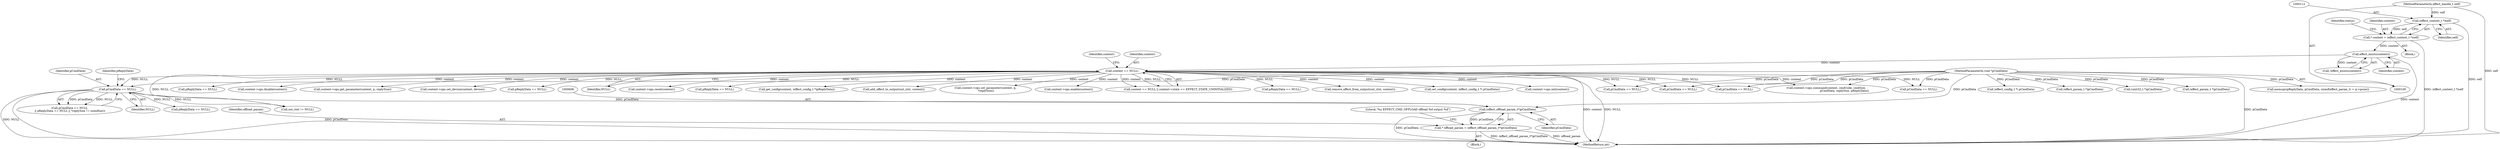 digraph "0_Android_073a80800f341325932c66818ce4302b312909a4@pointer" {
"1000607" [label="(Call,(effect_offload_param_t*)pCmdData)"];
"1000583" [label="(Call,pCmdData == NULL)"];
"1000104" [label="(MethodParameterIn,void *pCmdData)"];
"1000134" [label="(Call,context == NULL)"];
"1000124" [label="(Call,effect_exists(context))"];
"1000109" [label="(Call,* context = (effect_context_t *)self)"];
"1000111" [label="(Call,(effect_context_t *)self)"];
"1000101" [label="(MethodParameterIn,effect_handle_t self)"];
"1000605" [label="(Call,* offload_param = (effect_offload_param_t*)pCmdData)"];
"1000609" [label="(Identifier,pCmdData)"];
"1000154" [label="(Call,pReplyData == NULL)"];
"1000362" [label="(Call,context->ops.disable(context))"];
"1000101" [label="(MethodParameterIn,effect_handle_t self)"];
"1000117" [label="(Identifier,status)"];
"1000457" [label="(Call,context->ops.get_parameter(context, p, replySize))"];
"1000607" [label="(Call,(effect_offload_param_t*)pCmdData)"];
"1000566" [label="(Call,context->ops.set_device(context, device))"];
"1000583" [label="(Call,pCmdData == NULL)"];
"1000110" [label="(Identifier,context)"];
"1000588" [label="(Identifier,pReplyData)"];
"1000688" [label="(Call,context->ops.command(context, cmdCode, cmdSize,\n                                          pCmdData, replySize, pReplyData))"];
"1000123" [label="(Call,!effect_exists(context))"];
"1000273" [label="(Call,pReplyData == NULL)"];
"1000436" [label="(Call,memcpy(pReplyData, pCmdData, sizeof(effect_param_t) + q->psize))"];
"1000136" [label="(Identifier,NULL)"];
"1000466" [label="(Call,pCmdData == NULL)"];
"1000267" [label="(Call,context->ops.reset(context))"];
"1000712" [label="(MethodReturn,int)"];
"1000135" [label="(Identifier,context)"];
"1000325" [label="(Call,pReplyData == NULL)"];
"1000538" [label="(Call,pCmdData == NULL)"];
"1000113" [label="(Identifier,self)"];
"1000192" [label="(Call,pCmdData == NULL)"];
"1000254" [label="(Call,get_config(context, (effect_config_t *)pReplyData))"];
"1000671" [label="(Call,add_effect_to_output(out_ctxt, context))"];
"1000525" [label="(Call,context->ops.set_parameter(context, p,\n *replySize))"];
"1000111" [label="(Call,(effect_context_t *)self)"];
"1000310" [label="(Call,context->ops.enable(context))"];
"1000222" [label="(Call,(effect_config_t *) pCmdData)"];
"1000511" [label="(Call,(effect_param_t *)pCmdData)"];
"1000606" [label="(Identifier,offload_param)"];
"1000378" [label="(Call,pCmdData == NULL)"];
"1000133" [label="(Call,context == NULL || context->state == EFFECT_STATE_UNINITIALIZED)"];
"1000229" [label="(Call,pReplyData == NULL)"];
"1000107" [label="(Block,)"];
"1000134" [label="(Call,context == NULL)"];
"1000651" [label="(Call,remove_effect_from_output(out_ctxt, context))"];
"1000557" [label="(Call,(uint32_t *)pCmdData)"];
"1000648" [label="(Call,out_ctxt != NULL)"];
"1000220" [label="(Call,set_config(context, (effect_config_t *) pCmdData))"];
"1000104" [label="(MethodParameterIn,void *pCmdData)"];
"1000574" [label="(Block,)"];
"1000433" [label="(Call,(effect_param_t *)pCmdData)"];
"1000582" [label="(Call,pCmdData == NULL\n || pReplyData == NULL || *replySize != sizeof(int))"];
"1000605" [label="(Call,* offload_param = (effect_offload_param_t*)pCmdData)"];
"1000125" [label="(Identifier,context)"];
"1000139" [label="(Identifier,context)"];
"1000585" [label="(Identifier,NULL)"];
"1000587" [label="(Call,pReplyData == NULL)"];
"1000611" [label="(Literal,\"%s EFFECT_CMD_OFFLOAD offload %d output %d\")"];
"1000109" [label="(Call,* context = (effect_context_t *)self)"];
"1000179" [label="(Call,context->ops.init(context))"];
"1000584" [label="(Identifier,pCmdData)"];
"1000124" [label="(Call,effect_exists(context))"];
"1000607" -> "1000605"  [label="AST: "];
"1000607" -> "1000609"  [label="CFG: "];
"1000608" -> "1000607"  [label="AST: "];
"1000609" -> "1000607"  [label="AST: "];
"1000605" -> "1000607"  [label="CFG: "];
"1000607" -> "1000712"  [label="DDG: pCmdData"];
"1000607" -> "1000605"  [label="DDG: pCmdData"];
"1000583" -> "1000607"  [label="DDG: pCmdData"];
"1000104" -> "1000607"  [label="DDG: pCmdData"];
"1000583" -> "1000582"  [label="AST: "];
"1000583" -> "1000585"  [label="CFG: "];
"1000584" -> "1000583"  [label="AST: "];
"1000585" -> "1000583"  [label="AST: "];
"1000588" -> "1000583"  [label="CFG: "];
"1000582" -> "1000583"  [label="CFG: "];
"1000583" -> "1000712"  [label="DDG: pCmdData"];
"1000583" -> "1000712"  [label="DDG: NULL"];
"1000583" -> "1000582"  [label="DDG: pCmdData"];
"1000583" -> "1000582"  [label="DDG: NULL"];
"1000104" -> "1000583"  [label="DDG: pCmdData"];
"1000134" -> "1000583"  [label="DDG: NULL"];
"1000583" -> "1000587"  [label="DDG: NULL"];
"1000583" -> "1000648"  [label="DDG: NULL"];
"1000104" -> "1000100"  [label="AST: "];
"1000104" -> "1000712"  [label="DDG: pCmdData"];
"1000104" -> "1000192"  [label="DDG: pCmdData"];
"1000104" -> "1000222"  [label="DDG: pCmdData"];
"1000104" -> "1000378"  [label="DDG: pCmdData"];
"1000104" -> "1000433"  [label="DDG: pCmdData"];
"1000104" -> "1000436"  [label="DDG: pCmdData"];
"1000104" -> "1000466"  [label="DDG: pCmdData"];
"1000104" -> "1000511"  [label="DDG: pCmdData"];
"1000104" -> "1000538"  [label="DDG: pCmdData"];
"1000104" -> "1000557"  [label="DDG: pCmdData"];
"1000104" -> "1000688"  [label="DDG: pCmdData"];
"1000134" -> "1000133"  [label="AST: "];
"1000134" -> "1000136"  [label="CFG: "];
"1000135" -> "1000134"  [label="AST: "];
"1000136" -> "1000134"  [label="AST: "];
"1000139" -> "1000134"  [label="CFG: "];
"1000133" -> "1000134"  [label="CFG: "];
"1000134" -> "1000712"  [label="DDG: context"];
"1000134" -> "1000712"  [label="DDG: NULL"];
"1000134" -> "1000133"  [label="DDG: context"];
"1000134" -> "1000133"  [label="DDG: NULL"];
"1000124" -> "1000134"  [label="DDG: context"];
"1000134" -> "1000154"  [label="DDG: NULL"];
"1000134" -> "1000179"  [label="DDG: context"];
"1000134" -> "1000192"  [label="DDG: NULL"];
"1000134" -> "1000220"  [label="DDG: context"];
"1000134" -> "1000229"  [label="DDG: NULL"];
"1000134" -> "1000254"  [label="DDG: context"];
"1000134" -> "1000267"  [label="DDG: context"];
"1000134" -> "1000273"  [label="DDG: NULL"];
"1000134" -> "1000310"  [label="DDG: context"];
"1000134" -> "1000325"  [label="DDG: NULL"];
"1000134" -> "1000362"  [label="DDG: context"];
"1000134" -> "1000378"  [label="DDG: NULL"];
"1000134" -> "1000457"  [label="DDG: context"];
"1000134" -> "1000466"  [label="DDG: NULL"];
"1000134" -> "1000525"  [label="DDG: context"];
"1000134" -> "1000538"  [label="DDG: NULL"];
"1000134" -> "1000566"  [label="DDG: context"];
"1000134" -> "1000648"  [label="DDG: NULL"];
"1000134" -> "1000651"  [label="DDG: context"];
"1000134" -> "1000671"  [label="DDG: context"];
"1000134" -> "1000688"  [label="DDG: context"];
"1000124" -> "1000123"  [label="AST: "];
"1000124" -> "1000125"  [label="CFG: "];
"1000125" -> "1000124"  [label="AST: "];
"1000123" -> "1000124"  [label="CFG: "];
"1000124" -> "1000712"  [label="DDG: context"];
"1000124" -> "1000123"  [label="DDG: context"];
"1000109" -> "1000124"  [label="DDG: context"];
"1000109" -> "1000107"  [label="AST: "];
"1000109" -> "1000111"  [label="CFG: "];
"1000110" -> "1000109"  [label="AST: "];
"1000111" -> "1000109"  [label="AST: "];
"1000117" -> "1000109"  [label="CFG: "];
"1000109" -> "1000712"  [label="DDG: (effect_context_t *)self"];
"1000111" -> "1000109"  [label="DDG: self"];
"1000111" -> "1000113"  [label="CFG: "];
"1000112" -> "1000111"  [label="AST: "];
"1000113" -> "1000111"  [label="AST: "];
"1000111" -> "1000712"  [label="DDG: self"];
"1000101" -> "1000111"  [label="DDG: self"];
"1000101" -> "1000100"  [label="AST: "];
"1000101" -> "1000712"  [label="DDG: self"];
"1000605" -> "1000574"  [label="AST: "];
"1000606" -> "1000605"  [label="AST: "];
"1000611" -> "1000605"  [label="CFG: "];
"1000605" -> "1000712"  [label="DDG: (effect_offload_param_t*)pCmdData"];
"1000605" -> "1000712"  [label="DDG: offload_param"];
}
